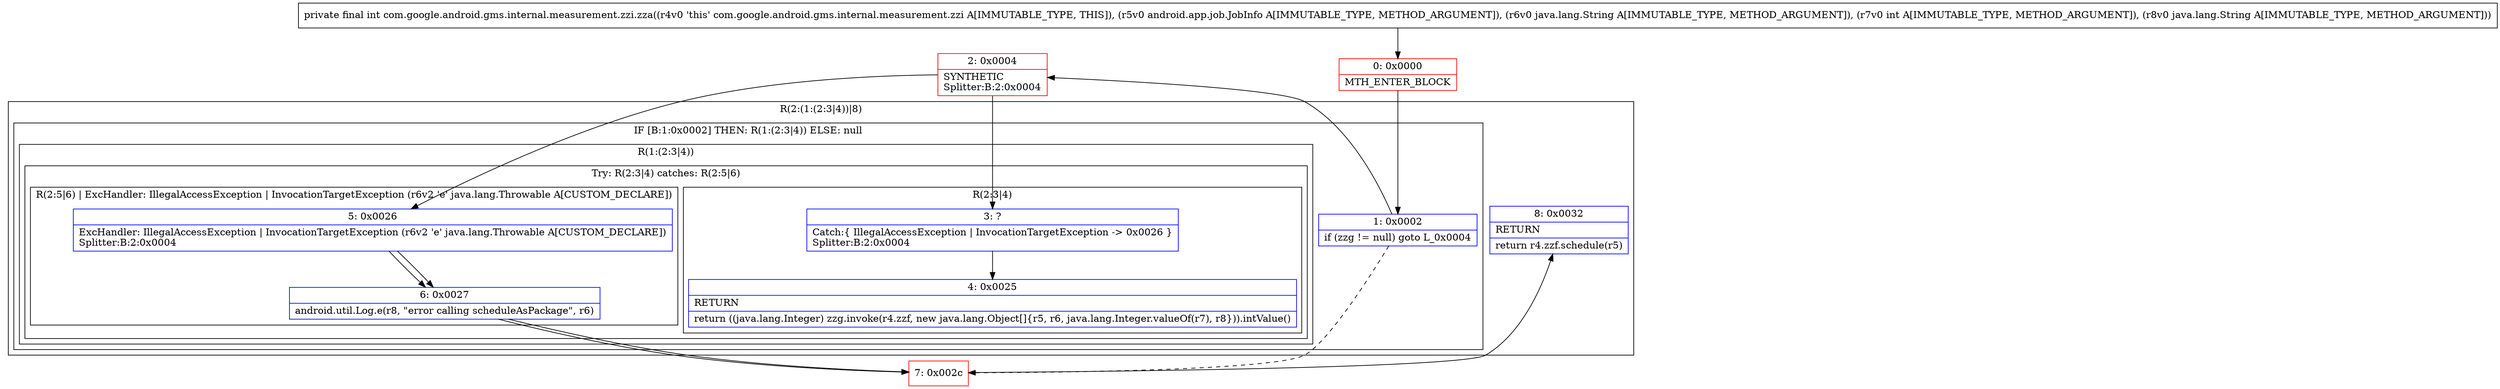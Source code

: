 digraph "CFG forcom.google.android.gms.internal.measurement.zzi.zza(Landroid\/app\/job\/JobInfo;Ljava\/lang\/String;ILjava\/lang\/String;)I" {
subgraph cluster_Region_739807552 {
label = "R(2:(1:(2:3|4))|8)";
node [shape=record,color=blue];
subgraph cluster_IfRegion_641528333 {
label = "IF [B:1:0x0002] THEN: R(1:(2:3|4)) ELSE: null";
node [shape=record,color=blue];
Node_1 [shape=record,label="{1\:\ 0x0002|if (zzg != null) goto L_0x0004\l}"];
subgraph cluster_Region_371065968 {
label = "R(1:(2:3|4))";
node [shape=record,color=blue];
subgraph cluster_TryCatchRegion_869480865 {
label = "Try: R(2:3|4) catches: R(2:5|6)";
node [shape=record,color=blue];
subgraph cluster_Region_1529429002 {
label = "R(2:3|4)";
node [shape=record,color=blue];
Node_3 [shape=record,label="{3\:\ ?|Catch:\{ IllegalAccessException \| InvocationTargetException \-\> 0x0026 \}\lSplitter:B:2:0x0004\l}"];
Node_4 [shape=record,label="{4\:\ 0x0025|RETURN\l|return ((java.lang.Integer) zzg.invoke(r4.zzf, new java.lang.Object[]\{r5, r6, java.lang.Integer.valueOf(r7), r8\})).intValue()\l}"];
}
subgraph cluster_Region_440664568 {
label = "R(2:5|6) | ExcHandler: IllegalAccessException \| InvocationTargetException (r6v2 'e' java.lang.Throwable A[CUSTOM_DECLARE])\l";
node [shape=record,color=blue];
Node_5 [shape=record,label="{5\:\ 0x0026|ExcHandler: IllegalAccessException \| InvocationTargetException (r6v2 'e' java.lang.Throwable A[CUSTOM_DECLARE])\lSplitter:B:2:0x0004\l}"];
Node_6 [shape=record,label="{6\:\ 0x0027|android.util.Log.e(r8, \"error calling scheduleAsPackage\", r6)\l}"];
}
}
}
}
Node_8 [shape=record,label="{8\:\ 0x0032|RETURN\l|return r4.zzf.schedule(r5)\l}"];
}
subgraph cluster_Region_440664568 {
label = "R(2:5|6) | ExcHandler: IllegalAccessException \| InvocationTargetException (r6v2 'e' java.lang.Throwable A[CUSTOM_DECLARE])\l";
node [shape=record,color=blue];
Node_5 [shape=record,label="{5\:\ 0x0026|ExcHandler: IllegalAccessException \| InvocationTargetException (r6v2 'e' java.lang.Throwable A[CUSTOM_DECLARE])\lSplitter:B:2:0x0004\l}"];
Node_6 [shape=record,label="{6\:\ 0x0027|android.util.Log.e(r8, \"error calling scheduleAsPackage\", r6)\l}"];
}
Node_0 [shape=record,color=red,label="{0\:\ 0x0000|MTH_ENTER_BLOCK\l}"];
Node_2 [shape=record,color=red,label="{2\:\ 0x0004|SYNTHETIC\lSplitter:B:2:0x0004\l}"];
Node_7 [shape=record,color=red,label="{7\:\ 0x002c}"];
MethodNode[shape=record,label="{private final int com.google.android.gms.internal.measurement.zzi.zza((r4v0 'this' com.google.android.gms.internal.measurement.zzi A[IMMUTABLE_TYPE, THIS]), (r5v0 android.app.job.JobInfo A[IMMUTABLE_TYPE, METHOD_ARGUMENT]), (r6v0 java.lang.String A[IMMUTABLE_TYPE, METHOD_ARGUMENT]), (r7v0 int A[IMMUTABLE_TYPE, METHOD_ARGUMENT]), (r8v0 java.lang.String A[IMMUTABLE_TYPE, METHOD_ARGUMENT])) }"];
MethodNode -> Node_0;
Node_1 -> Node_2;
Node_1 -> Node_7[style=dashed];
Node_3 -> Node_4;
Node_5 -> Node_6;
Node_6 -> Node_7;
Node_5 -> Node_6;
Node_6 -> Node_7;
Node_0 -> Node_1;
Node_2 -> Node_3;
Node_2 -> Node_5;
Node_7 -> Node_8;
}

